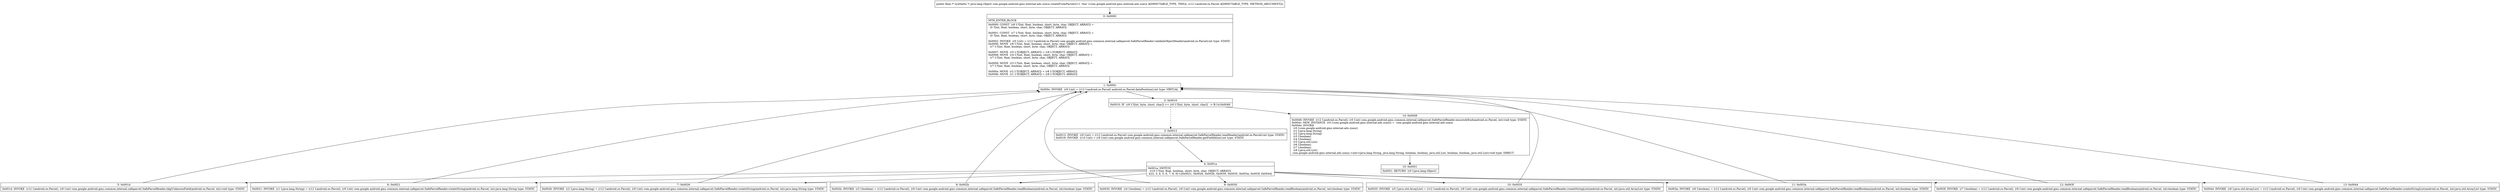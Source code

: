 digraph "CFG forcom.google.android.gms.internal.ads.zzava.createFromParcel(Landroid\/os\/Parcel;)Ljava\/lang\/Object;" {
Node_0 [shape=record,label="{0\:\ 0x0000|MTH_ENTER_BLOCK\l|0x0000: CONST  (r8 I:?[int, float, boolean, short, byte, char, OBJECT, ARRAY]) = \l  (0 ?[int, float, boolean, short, byte, char, OBJECT, ARRAY])\l \l0x0001: CONST  (r7 I:?[int, float, boolean, short, byte, char, OBJECT, ARRAY]) = \l  (0 ?[int, float, boolean, short, byte, char, OBJECT, ARRAY])\l \l0x0002: INVOKE  (r0 I:int) = (r12 I:android.os.Parcel) com.google.android.gms.common.internal.safeparcel.SafeParcelReader.validateObjectHeader(android.os.Parcel):int type: STATIC \l0x0006: MOVE  (r6 I:?[int, float, boolean, short, byte, char, OBJECT, ARRAY]) = \l  (r7 I:?[int, float, boolean, short, byte, char, OBJECT, ARRAY])\l \l0x0007: MOVE  (r5 I:?[OBJECT, ARRAY]) = (r8 I:?[OBJECT, ARRAY]) \l0x0008: MOVE  (r4 I:?[int, float, boolean, short, byte, char, OBJECT, ARRAY]) = \l  (r7 I:?[int, float, boolean, short, byte, char, OBJECT, ARRAY])\l \l0x0009: MOVE  (r3 I:?[int, float, boolean, short, byte, char, OBJECT, ARRAY]) = \l  (r7 I:?[int, float, boolean, short, byte, char, OBJECT, ARRAY])\l \l0x000a: MOVE  (r2 I:?[OBJECT, ARRAY]) = (r8 I:?[OBJECT, ARRAY]) \l0x000b: MOVE  (r1 I:?[OBJECT, ARRAY]) = (r8 I:?[OBJECT, ARRAY]) \l}"];
Node_1 [shape=record,label="{1\:\ 0x000c|0x000c: INVOKE  (r9 I:int) = (r12 I:android.os.Parcel) android.os.Parcel.dataPosition():int type: VIRTUAL \l}"];
Node_2 [shape=record,label="{2\:\ 0x0010|0x0010: IF  (r9 I:?[int, byte, short, char]) \>= (r0 I:?[int, byte, short, char])  \-\> B:14:0x0049 \l}"];
Node_3 [shape=record,label="{3\:\ 0x0012|0x0012: INVOKE  (r9 I:int) = (r12 I:android.os.Parcel) com.google.android.gms.common.internal.safeparcel.SafeParcelReader.readHeader(android.os.Parcel):int type: STATIC \l0x0016: INVOKE  (r10 I:int) = (r9 I:int) com.google.android.gms.common.internal.safeparcel.SafeParcelReader.getFieldId(int):int type: STATIC \l}"];
Node_4 [shape=record,label="{4\:\ 0x001a|0x001a: SWITCH  \l  (r10 I:?[int, float, boolean, short, byte, char, OBJECT, ARRAY])\l k:[2, 3, 4, 5, 6, 7, 8, 9] t:[0x0021, 0x0026, 0x002b, 0x0030, 0x0035, 0x003a, 0x003f, 0x0044] \l}"];
Node_5 [shape=record,label="{5\:\ 0x001d|0x001d: INVOKE  (r12 I:android.os.Parcel), (r9 I:int) com.google.android.gms.common.internal.safeparcel.SafeParcelReader.skipUnknownField(android.os.Parcel, int):void type: STATIC \l}"];
Node_6 [shape=record,label="{6\:\ 0x0021|0x0021: INVOKE  (r1 I:java.lang.String) = (r12 I:android.os.Parcel), (r9 I:int) com.google.android.gms.common.internal.safeparcel.SafeParcelReader.createString(android.os.Parcel, int):java.lang.String type: STATIC \l}"];
Node_7 [shape=record,label="{7\:\ 0x0026|0x0026: INVOKE  (r2 I:java.lang.String) = (r12 I:android.os.Parcel), (r9 I:int) com.google.android.gms.common.internal.safeparcel.SafeParcelReader.createString(android.os.Parcel, int):java.lang.String type: STATIC \l}"];
Node_8 [shape=record,label="{8\:\ 0x002b|0x002b: INVOKE  (r3 I:boolean) = (r12 I:android.os.Parcel), (r9 I:int) com.google.android.gms.common.internal.safeparcel.SafeParcelReader.readBoolean(android.os.Parcel, int):boolean type: STATIC \l}"];
Node_9 [shape=record,label="{9\:\ 0x0030|0x0030: INVOKE  (r4 I:boolean) = (r12 I:android.os.Parcel), (r9 I:int) com.google.android.gms.common.internal.safeparcel.SafeParcelReader.readBoolean(android.os.Parcel, int):boolean type: STATIC \l}"];
Node_10 [shape=record,label="{10\:\ 0x0035|0x0035: INVOKE  (r5 I:java.util.ArrayList) = (r12 I:android.os.Parcel), (r9 I:int) com.google.android.gms.common.internal.safeparcel.SafeParcelReader.createStringList(android.os.Parcel, int):java.util.ArrayList type: STATIC \l}"];
Node_11 [shape=record,label="{11\:\ 0x003a|0x003a: INVOKE  (r6 I:boolean) = (r12 I:android.os.Parcel), (r9 I:int) com.google.android.gms.common.internal.safeparcel.SafeParcelReader.readBoolean(android.os.Parcel, int):boolean type: STATIC \l}"];
Node_12 [shape=record,label="{12\:\ 0x003f|0x003f: INVOKE  (r7 I:boolean) = (r12 I:android.os.Parcel), (r9 I:int) com.google.android.gms.common.internal.safeparcel.SafeParcelReader.readBoolean(android.os.Parcel, int):boolean type: STATIC \l}"];
Node_13 [shape=record,label="{13\:\ 0x0044|0x0044: INVOKE  (r8 I:java.util.ArrayList) = (r12 I:android.os.Parcel), (r9 I:int) com.google.android.gms.common.internal.safeparcel.SafeParcelReader.createStringList(android.os.Parcel, int):java.util.ArrayList type: STATIC \l}"];
Node_14 [shape=record,label="{14\:\ 0x0049|0x0049: INVOKE  (r12 I:android.os.Parcel), (r0 I:int) com.google.android.gms.common.internal.safeparcel.SafeParcelReader.ensureAtEnd(android.os.Parcel, int):void type: STATIC \l0x004c: NEW_INSTANCE  (r0 I:com.google.android.gms.internal.ads.zzauz) =  com.google.android.gms.internal.ads.zzauz \l0x004e: INVOKE  \l  (r0 I:com.google.android.gms.internal.ads.zzauz)\l  (r1 I:java.lang.String)\l  (r2 I:java.lang.String)\l  (r3 I:boolean)\l  (r4 I:boolean)\l  (r5 I:java.util.List)\l  (r6 I:boolean)\l  (r7 I:boolean)\l  (r8 I:java.util.List)\l com.google.android.gms.internal.ads.zzauz.\<init\>(java.lang.String, java.lang.String, boolean, boolean, java.util.List, boolean, boolean, java.util.List):void type: DIRECT \l}"];
Node_15 [shape=record,label="{15\:\ 0x0051|0x0051: RETURN  (r0 I:java.lang.Object) \l}"];
MethodNode[shape=record,label="{public final \/* synthetic *\/ java.lang.Object com.google.android.gms.internal.ads.zzava.createFromParcel((r11 'this' I:com.google.android.gms.internal.ads.zzava A[IMMUTABLE_TYPE, THIS]), (r12 I:android.os.Parcel A[IMMUTABLE_TYPE, METHOD_ARGUMENT])) }"];
MethodNode -> Node_0;
Node_0 -> Node_1;
Node_1 -> Node_2;
Node_2 -> Node_3[style=dashed];
Node_2 -> Node_14;
Node_3 -> Node_4;
Node_4 -> Node_5;
Node_4 -> Node_6;
Node_4 -> Node_7;
Node_4 -> Node_8;
Node_4 -> Node_9;
Node_4 -> Node_10;
Node_4 -> Node_11;
Node_4 -> Node_12;
Node_4 -> Node_13;
Node_5 -> Node_1;
Node_6 -> Node_1;
Node_7 -> Node_1;
Node_8 -> Node_1;
Node_9 -> Node_1;
Node_10 -> Node_1;
Node_11 -> Node_1;
Node_12 -> Node_1;
Node_13 -> Node_1;
Node_14 -> Node_15;
}

